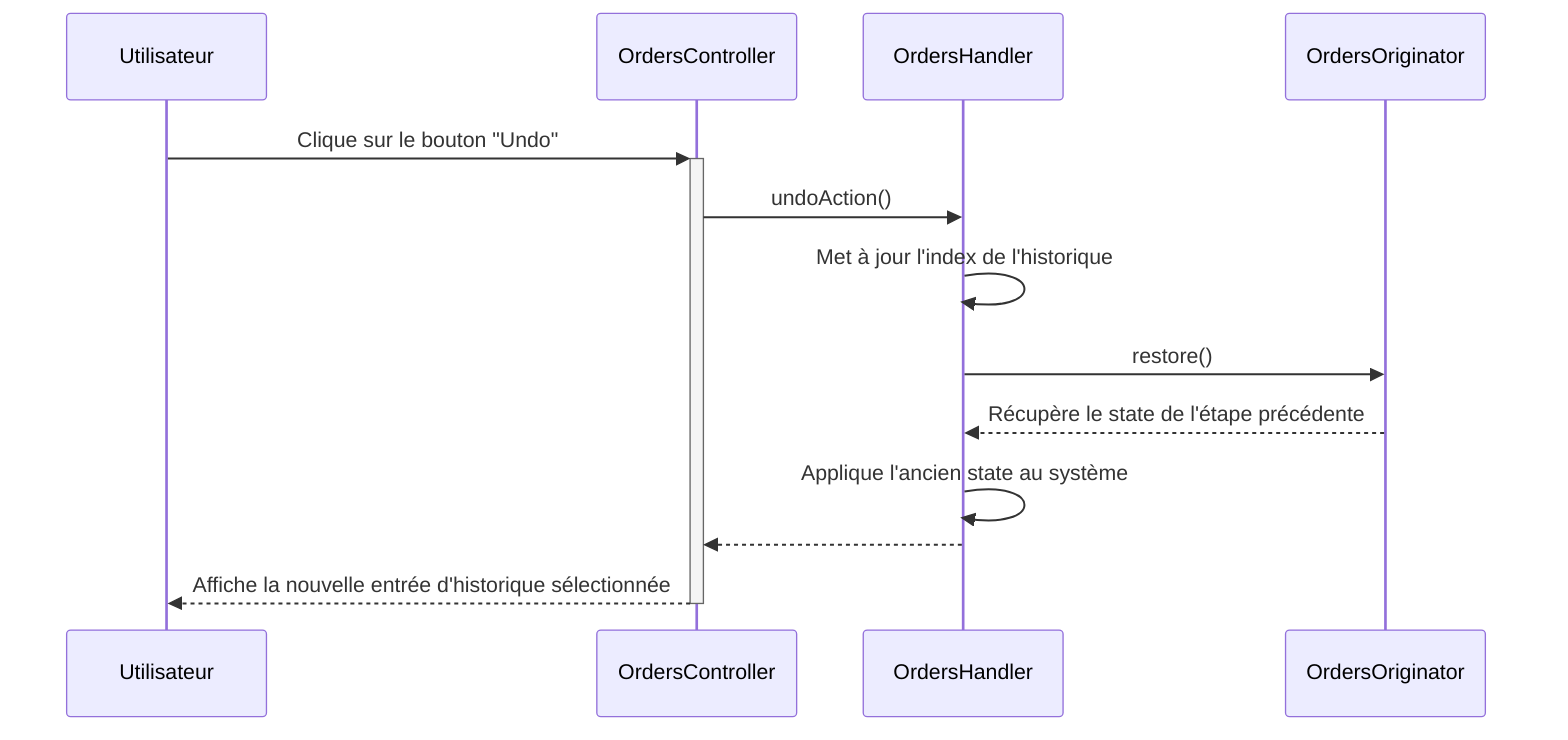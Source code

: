 sequenceDiagram
  participant Utilisateur
  participant OrdersController
  participant OrdersHandler
  participant OrdersOriginator

  Utilisateur->>+OrdersController: Clique sur le bouton "Undo"
  OrdersController->>OrdersHandler: undoAction()
  OrdersHandler->>OrdersHandler: Met à jour l'index de l'historique
  OrdersHandler->>OrdersOriginator: restore()
  OrdersOriginator-->>OrdersHandler: Récupère le state de l'étape précédente
  OrdersHandler->>OrdersHandler: Applique l'ancien state au système
  OrdersHandler-->>OrdersController:
  OrdersController-->>-Utilisateur: Affiche la nouvelle entrée d'historique sélectionnée